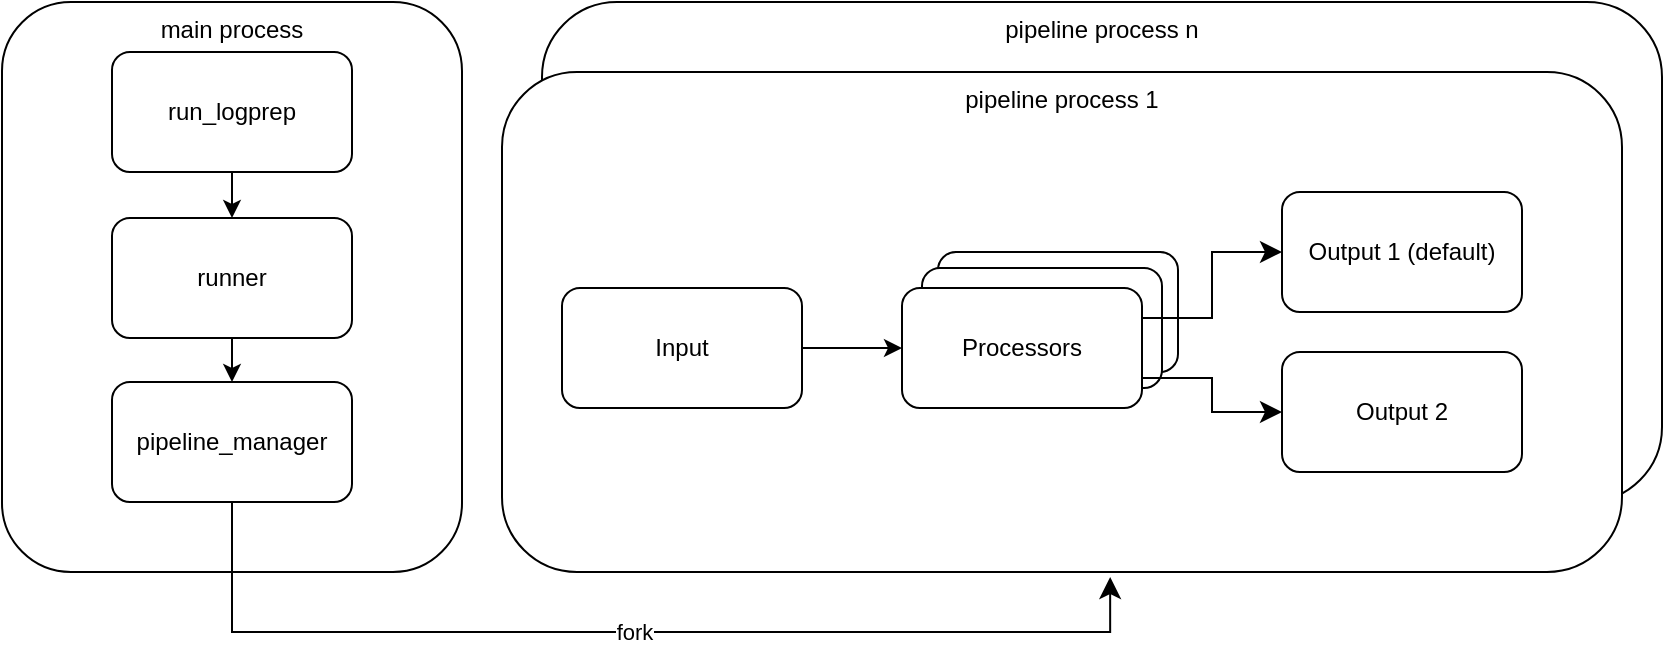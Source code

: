 <mxfile version="22.1.16" type="device" pages="2">
  <diagram id="Ztaw3ETK74FqahyWMmjK" name="Existing">
    <mxGraphModel dx="2074" dy="1197" grid="1" gridSize="10" guides="1" tooltips="1" connect="1" arrows="1" fold="1" page="1" pageScale="1" pageWidth="850" pageHeight="1100" math="0" shadow="0">
      <root>
        <mxCell id="0" />
        <mxCell id="1" parent="0" />
        <mxCell id="15" value="pipeline process n" style="rounded=1;whiteSpace=wrap;html=1;align=center;verticalAlign=top;" parent="1" vertex="1">
          <mxGeometry x="280" y="30" width="560" height="250" as="geometry" />
        </mxCell>
        <mxCell id="9" value="pipeline process 1" style="rounded=1;whiteSpace=wrap;html=1;align=center;verticalAlign=top;" parent="1" vertex="1">
          <mxGeometry x="260" y="65" width="560" height="250" as="geometry" />
        </mxCell>
        <mxCell id="10" style="edgeStyle=none;html=1;" parent="1" source="2" target="5" edge="1">
          <mxGeometry relative="1" as="geometry" />
        </mxCell>
        <mxCell id="2" value="Input" style="rounded=1;whiteSpace=wrap;html=1;" parent="1" vertex="1">
          <mxGeometry x="290" y="173" width="120" height="60" as="geometry" />
        </mxCell>
        <mxCell id="6" value="" style="group" parent="1" vertex="1" connectable="0">
          <mxGeometry x="460" y="155" width="138" height="78" as="geometry" />
        </mxCell>
        <mxCell id="3" value="Processors" style="rounded=1;whiteSpace=wrap;html=1;" parent="6" vertex="1">
          <mxGeometry x="18" width="120" height="60" as="geometry" />
        </mxCell>
        <mxCell id="4" value="Processors" style="rounded=1;whiteSpace=wrap;html=1;" parent="6" vertex="1">
          <mxGeometry x="10" y="8" width="120" height="60" as="geometry" />
        </mxCell>
        <mxCell id="5" value="Processors" style="rounded=1;whiteSpace=wrap;html=1;" parent="6" vertex="1">
          <mxGeometry y="18" width="120" height="60" as="geometry" />
        </mxCell>
        <mxCell id="7" value="Output 1 (default)" style="rounded=1;whiteSpace=wrap;html=1;" parent="1" vertex="1">
          <mxGeometry x="650" y="125" width="120" height="60" as="geometry" />
        </mxCell>
        <mxCell id="8" value="Output 2" style="rounded=1;whiteSpace=wrap;html=1;" parent="1" vertex="1">
          <mxGeometry x="650" y="205" width="120" height="60" as="geometry" />
        </mxCell>
        <mxCell id="12" value="" style="edgeStyle=elbowEdgeStyle;elbow=horizontal;endArrow=classic;html=1;curved=0;rounded=0;endSize=8;startSize=8;exitX=1;exitY=0.25;exitDx=0;exitDy=0;" parent="1" source="5" target="7" edge="1">
          <mxGeometry width="50" height="50" relative="1" as="geometry">
            <mxPoint x="400" y="315" as="sourcePoint" />
            <mxPoint x="450" y="265" as="targetPoint" />
          </mxGeometry>
        </mxCell>
        <mxCell id="13" value="" style="edgeStyle=elbowEdgeStyle;elbow=horizontal;endArrow=classic;html=1;curved=0;rounded=0;endSize=8;startSize=8;exitX=1;exitY=0.75;exitDx=0;exitDy=0;entryX=0;entryY=0.5;entryDx=0;entryDy=0;" parent="1" source="5" target="8" edge="1">
          <mxGeometry width="50" height="50" relative="1" as="geometry">
            <mxPoint x="590" y="213" as="sourcePoint" />
            <mxPoint x="660" y="165" as="targetPoint" />
          </mxGeometry>
        </mxCell>
        <mxCell id="14" value="main process" style="rounded=1;whiteSpace=wrap;html=1;align=center;verticalAlign=top;" parent="1" vertex="1">
          <mxGeometry x="10" y="30" width="230" height="285" as="geometry" />
        </mxCell>
        <mxCell id="16" value="pipeline_manager" style="rounded=1;whiteSpace=wrap;html=1;" parent="1" vertex="1">
          <mxGeometry x="65" y="220" width="120" height="60" as="geometry" />
        </mxCell>
        <mxCell id="18" style="edgeStyle=none;html=1;entryX=0.5;entryY=0;entryDx=0;entryDy=0;" parent="1" source="17" target="16" edge="1">
          <mxGeometry relative="1" as="geometry" />
        </mxCell>
        <mxCell id="17" value="runner" style="rounded=1;whiteSpace=wrap;html=1;" parent="1" vertex="1">
          <mxGeometry x="65" y="138" width="120" height="60" as="geometry" />
        </mxCell>
        <mxCell id="21" style="edgeStyle=none;html=1;entryX=0.5;entryY=0;entryDx=0;entryDy=0;" parent="1" source="19" target="17" edge="1">
          <mxGeometry relative="1" as="geometry" />
        </mxCell>
        <mxCell id="19" value="run_logprep" style="rounded=1;whiteSpace=wrap;html=1;" parent="1" vertex="1">
          <mxGeometry x="65" y="55" width="120" height="60" as="geometry" />
        </mxCell>
        <mxCell id="23" value="fork" style="edgeStyle=elbowEdgeStyle;elbow=horizontal;endArrow=classic;html=1;curved=0;rounded=0;endSize=8;startSize=8;exitX=0.5;exitY=1;exitDx=0;exitDy=0;entryX=0.543;entryY=1.01;entryDx=0;entryDy=0;entryPerimeter=0;" parent="1" source="16" target="9" edge="1">
          <mxGeometry width="50" height="50" relative="1" as="geometry">
            <mxPoint x="400" y="315" as="sourcePoint" />
            <mxPoint x="450" y="265" as="targetPoint" />
            <Array as="points">
              <mxPoint x="410" y="345" />
              <mxPoint x="300" y="365" />
              <mxPoint x="250" y="285" />
            </Array>
          </mxGeometry>
        </mxCell>
        <mxCell id="iQYwkA-wCZw1tzKkhKkd-42" value="Pipeline" parent="0" />
      </root>
    </mxGraphModel>
  </diagram>
  <diagram id="81cHO18w1FnMGEA79WZ8" name="Idea1">
    <mxGraphModel dx="830" dy="479" grid="1" gridSize="10" guides="1" tooltips="1" connect="1" arrows="1" fold="1" page="1" pageScale="1" pageWidth="1169" pageHeight="827" math="0" shadow="0">
      <root>
        <mxCell id="0" />
        <mxCell id="1" parent="0" />
        <mxCell id="CBnPKVWwv7lsYC6KDOr7-1" value="" style="group" vertex="1" connectable="0" parent="1">
          <mxGeometry x="190" y="70" width="770" height="520" as="geometry" />
        </mxCell>
        <mxCell id="CBnPKVWwv7lsYC6KDOr7-2" value="main process" style="rounded=1;whiteSpace=wrap;html=1;align=center;verticalAlign=top;" vertex="1" parent="CBnPKVWwv7lsYC6KDOr7-1">
          <mxGeometry x="-34.114" y="-50" width="804.114" height="570" as="geometry" />
        </mxCell>
        <mxCell id="CBnPKVWwv7lsYC6KDOr7-3" value="Pipeline" style="rounded=1;whiteSpace=wrap;html=1;align=center;verticalAlign=top;movable=1;resizable=1;rotatable=1;deletable=1;editable=1;locked=0;connectable=1;" vertex="1" parent="CBnPKVWwv7lsYC6KDOr7-1">
          <mxGeometry y="260" width="721.266" height="240" as="geometry" />
        </mxCell>
        <mxCell id="CBnPKVWwv7lsYC6KDOr7-4" value="Input" style="rounded=1;whiteSpace=wrap;html=1;" vertex="1" parent="CBnPKVWwv7lsYC6KDOr7-1">
          <mxGeometry x="19.494" y="286" width="116.962" height="60" as="geometry" />
        </mxCell>
        <mxCell id="CBnPKVWwv7lsYC6KDOr7-5" value="Output 1 (default)" style="rounded=1;whiteSpace=wrap;html=1;" vertex="1" parent="CBnPKVWwv7lsYC6KDOr7-1">
          <mxGeometry x="584.81" y="266" width="116.962" height="60" as="geometry" />
        </mxCell>
        <mxCell id="CBnPKVWwv7lsYC6KDOr7-6" value="Output 2" style="rounded=1;whiteSpace=wrap;html=1;" vertex="1" parent="CBnPKVWwv7lsYC6KDOr7-1">
          <mxGeometry x="584.81" y="346" width="116.962" height="60" as="geometry" />
        </mxCell>
        <mxCell id="CBnPKVWwv7lsYC6KDOr7-7" value="List&amp;lt;Event&amp;gt;" style="shape=cylinder3;whiteSpace=wrap;html=1;boundedLbl=1;backgroundOutline=1;size=15;" vertex="1" parent="CBnPKVWwv7lsYC6KDOr7-1">
          <mxGeometry x="165.696" y="306" width="87.722" height="115" as="geometry" />
        </mxCell>
        <mxCell id="CBnPKVWwv7lsYC6KDOr7-8" value="run_logprep" style="rounded=1;whiteSpace=wrap;html=1;" vertex="1" parent="CBnPKVWwv7lsYC6KDOr7-1">
          <mxGeometry x="297.278" width="116.962" height="60" as="geometry" />
        </mxCell>
        <mxCell id="CBnPKVWwv7lsYC6KDOr7-9" value="runner" style="rounded=1;whiteSpace=wrap;html=1;" vertex="1" parent="CBnPKVWwv7lsYC6KDOr7-1">
          <mxGeometry x="297.278" y="80" width="116.962" height="60" as="geometry" />
        </mxCell>
        <mxCell id="CBnPKVWwv7lsYC6KDOr7-10" style="edgeStyle=orthogonalEdgeStyle;rounded=0;orthogonalLoop=1;jettySize=auto;html=1;entryX=0.5;entryY=0;entryDx=0;entryDy=0;" edge="1" parent="CBnPKVWwv7lsYC6KDOr7-1" source="CBnPKVWwv7lsYC6KDOr7-8" target="CBnPKVWwv7lsYC6KDOr7-9">
          <mxGeometry relative="1" as="geometry" />
        </mxCell>
        <mxCell id="CBnPKVWwv7lsYC6KDOr7-11" value="pipeline_manager" style="rounded=1;whiteSpace=wrap;html=1;" vertex="1" parent="CBnPKVWwv7lsYC6KDOr7-1">
          <mxGeometry x="297.278" y="160" width="116.962" height="60" as="geometry" />
        </mxCell>
        <mxCell id="CBnPKVWwv7lsYC6KDOr7-12" value="List&amp;lt;Result&amp;gt;" style="shape=cylinder3;whiteSpace=wrap;html=1;boundedLbl=1;backgroundOutline=1;size=15;" vertex="1" parent="CBnPKVWwv7lsYC6KDOr7-1">
          <mxGeometry x="423.987" y="306" width="73.101" height="124" as="geometry" />
        </mxCell>
        <mxCell id="CBnPKVWwv7lsYC6KDOr7-13" style="edgeStyle=orthogonalEdgeStyle;rounded=0;orthogonalLoop=1;jettySize=auto;html=1;entryX=0.5;entryY=0;entryDx=0;entryDy=0;" edge="1" parent="CBnPKVWwv7lsYC6KDOr7-1" source="CBnPKVWwv7lsYC6KDOr7-9" target="CBnPKVWwv7lsYC6KDOr7-11">
          <mxGeometry relative="1" as="geometry" />
        </mxCell>
        <mxCell id="CBnPKVWwv7lsYC6KDOr7-14" style="edgeStyle=orthogonalEdgeStyle;rounded=0;orthogonalLoop=1;jettySize=auto;html=1;entryX=0.494;entryY=-0.014;entryDx=0;entryDy=0;entryPerimeter=0;" edge="1" parent="CBnPKVWwv7lsYC6KDOr7-1" source="CBnPKVWwv7lsYC6KDOr7-11" target="CBnPKVWwv7lsYC6KDOr7-3">
          <mxGeometry relative="1" as="geometry" />
        </mxCell>
        <mxCell id="CBnPKVWwv7lsYC6KDOr7-15" value="get_events" style="rounded=1;whiteSpace=wrap;html=1;" vertex="1" parent="1">
          <mxGeometry x="210" y="476" width="120" height="60" as="geometry" />
        </mxCell>
        <mxCell id="CBnPKVWwv7lsYC6KDOr7-16" style="edgeStyle=orthogonalEdgeStyle;rounded=0;orthogonalLoop=1;jettySize=auto;html=1;entryX=0;entryY=0.5;entryDx=0;entryDy=0;" edge="1" parent="1" source="CBnPKVWwv7lsYC6KDOr7-18" target="CBnPKVWwv7lsYC6KDOr7-6">
          <mxGeometry relative="1" as="geometry">
            <Array as="points">
              <mxPoint x="750" y="446" />
            </Array>
          </mxGeometry>
        </mxCell>
        <mxCell id="CBnPKVWwv7lsYC6KDOr7-17" style="edgeStyle=orthogonalEdgeStyle;rounded=0;orthogonalLoop=1;jettySize=auto;html=1;" edge="1" parent="1">
          <mxGeometry relative="1" as="geometry">
            <mxPoint x="770" y="506" as="sourcePoint" />
            <mxPoint x="775" y="370" as="targetPoint" />
            <Array as="points">
              <mxPoint x="750" y="506" />
              <mxPoint x="750" y="370" />
              <mxPoint x="775" y="370" />
            </Array>
          </mxGeometry>
        </mxCell>
        <mxCell id="CBnPKVWwv7lsYC6KDOr7-18" value="handle_results" style="rounded=1;whiteSpace=wrap;html=1;" vertex="1" parent="1">
          <mxGeometry x="730" y="506" width="120" height="60" as="geometry" />
        </mxCell>
        <mxCell id="CBnPKVWwv7lsYC6KDOr7-19" style="edgeStyle=orthogonalEdgeStyle;rounded=0;orthogonalLoop=1;jettySize=auto;html=1;entryX=0;entryY=0.5;entryDx=0;entryDy=0;" edge="1" parent="1" source="CBnPKVWwv7lsYC6KDOr7-12" target="CBnPKVWwv7lsYC6KDOr7-18">
          <mxGeometry relative="1" as="geometry">
            <Array as="points">
              <mxPoint x="710" y="451" />
              <mxPoint x="710" y="536" />
            </Array>
          </mxGeometry>
        </mxCell>
        <mxCell id="CBnPKVWwv7lsYC6KDOr7-20" style="edgeStyle=orthogonalEdgeStyle;rounded=0;orthogonalLoop=1;jettySize=auto;html=1;" edge="1" parent="1" source="CBnPKVWwv7lsYC6KDOr7-4" target="CBnPKVWwv7lsYC6KDOr7-15">
          <mxGeometry relative="1" as="geometry" />
        </mxCell>
        <mxCell id="CBnPKVWwv7lsYC6KDOr7-21" style="edgeStyle=orthogonalEdgeStyle;rounded=0;orthogonalLoop=1;jettySize=auto;html=1;entryX=0;entryY=0.5;entryDx=0;entryDy=0;entryPerimeter=0;" edge="1" parent="1" source="CBnPKVWwv7lsYC6KDOr7-15" target="CBnPKVWwv7lsYC6KDOr7-7">
          <mxGeometry relative="1" as="geometry">
            <Array as="points">
              <mxPoint x="340" y="506" />
              <mxPoint x="340" y="434" />
              <mxPoint x="356" y="434" />
            </Array>
          </mxGeometry>
        </mxCell>
        <mxCell id="CBnPKVWwv7lsYC6KDOr7-32" style="edgeStyle=orthogonalEdgeStyle;rounded=0;orthogonalLoop=1;jettySize=auto;html=1;entryX=0.017;entryY=0.554;entryDx=0;entryDy=0;entryPerimeter=0;" edge="1" parent="1" source="CBnPKVWwv7lsYC6KDOr7-22" target="CBnPKVWwv7lsYC6KDOr7-12">
          <mxGeometry relative="1" as="geometry" />
        </mxCell>
        <mxCell id="CBnPKVWwv7lsYC6KDOr7-22" value="ProcessPoolExecutor&lt;br&gt;&lt;font style=&quot;font-size: 7px;&quot;&gt;map(process_event, events)&lt;/font&gt;" style="rounded=1;whiteSpace=wrap;html=1;verticalAlign=top;" vertex="1" parent="1">
          <mxGeometry x="470" y="420" width="120" height="50" as="geometry" />
        </mxCell>
        <mxCell id="CBnPKVWwv7lsYC6KDOr7-23" value="" style="group" vertex="1" connectable="0" parent="1">
          <mxGeometry x="444" y="650" width="173" height="124" as="geometry" />
        </mxCell>
        <mxCell id="CBnPKVWwv7lsYC6KDOr7-24" value="worker n" style="rounded=1;whiteSpace=wrap;html=1;verticalAlign=top;" vertex="1" parent="CBnPKVWwv7lsYC6KDOr7-23">
          <mxGeometry x="13" width="160" height="100" as="geometry" />
        </mxCell>
        <mxCell id="CBnPKVWwv7lsYC6KDOr7-25" value="worker 1" style="rounded=1;whiteSpace=wrap;html=1;verticalAlign=top;" vertex="1" parent="CBnPKVWwv7lsYC6KDOr7-23">
          <mxGeometry x="1" y="22" width="160" height="100" as="geometry" />
        </mxCell>
        <mxCell id="CBnPKVWwv7lsYC6KDOr7-26" value="process_event" style="rounded=1;whiteSpace=wrap;html=1;verticalAlign=middle;" vertex="1" parent="CBnPKVWwv7lsYC6KDOr7-23">
          <mxGeometry x="23" y="53" width="110" height="60" as="geometry" />
        </mxCell>
        <mxCell id="CBnPKVWwv7lsYC6KDOr7-27" style="edgeStyle=orthogonalEdgeStyle;rounded=0;orthogonalLoop=1;jettySize=auto;html=1;entryX=0.462;entryY=-0.006;entryDx=0;entryDy=0;entryPerimeter=0;" edge="1" parent="1" source="CBnPKVWwv7lsYC6KDOr7-22" target="CBnPKVWwv7lsYC6KDOr7-24">
          <mxGeometry relative="1" as="geometry" />
        </mxCell>
        <mxCell id="CBnPKVWwv7lsYC6KDOr7-28" value="map" style="edgeLabel;html=1;align=center;verticalAlign=middle;resizable=0;points=[];" vertex="1" connectable="0" parent="CBnPKVWwv7lsYC6KDOr7-27">
          <mxGeometry x="0.733" relative="1" as="geometry">
            <mxPoint as="offset" />
          </mxGeometry>
        </mxCell>
        <mxCell id="CBnPKVWwv7lsYC6KDOr7-29" style="edgeStyle=orthogonalEdgeStyle;rounded=0;orthogonalLoop=1;jettySize=auto;html=1;entryX=0;entryY=0.5;entryDx=0;entryDy=0;" edge="1" parent="1" source="CBnPKVWwv7lsYC6KDOr7-7" target="CBnPKVWwv7lsYC6KDOr7-22">
          <mxGeometry relative="1" as="geometry">
            <Array as="points">
              <mxPoint x="460" y="445" />
              <mxPoint x="460" y="445" />
            </Array>
          </mxGeometry>
        </mxCell>
      </root>
    </mxGraphModel>
  </diagram>
</mxfile>
